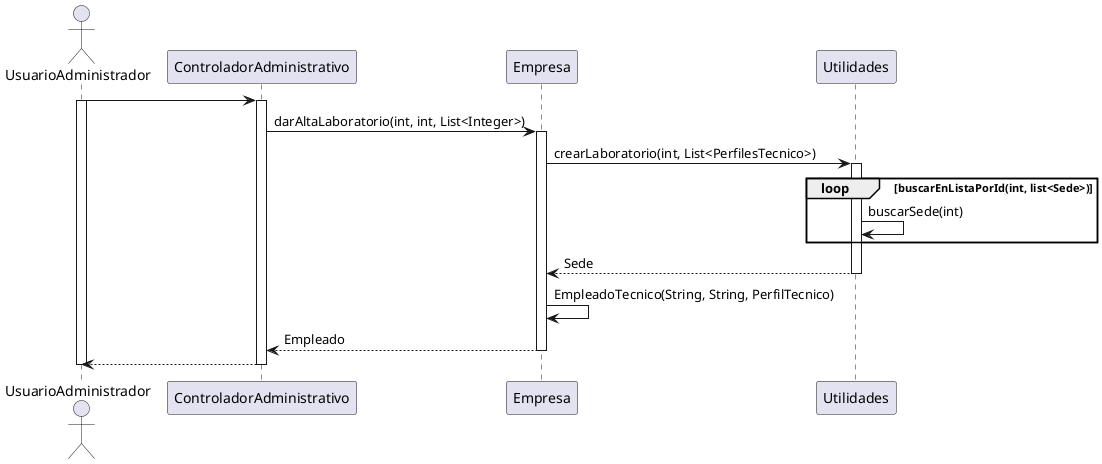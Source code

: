 @startuml

  Actor UsuarioAdministrador
  UsuarioAdministrador -> ControladorAdministrativo 
  Activate UsuarioAdministrador

  Activate ControladorAdministrativo
  ControladorAdministrativo -> Empresa: darAltaLaboratorio(int, int, List<Integer>)

  Activate Empresa
  Empresa -> Utilidades: crearLaboratorio(int, List<PerfilesTecnico>)
  Activate Utilidades
 
  loop buscarEnListaPorId(int, list<Sede>)
  Utilidades -> Utilidades : buscarSede(int)
  end buscarSede
  Utilidades --> Empresa: Sede
  Deactivate Utilidades

  Empresa -> Empresa: EmpleadoTecnico(String, String, PerfilTecnico)
  Empresa --> ControladorAdministrativo : Empleado
  Deactivate Empresa
  ControladorAdministrativo --> UsuarioAdministrador 
  Deactivate ControladorAdministrativo
  Deactivate UsuarioAdministrador

@enduml